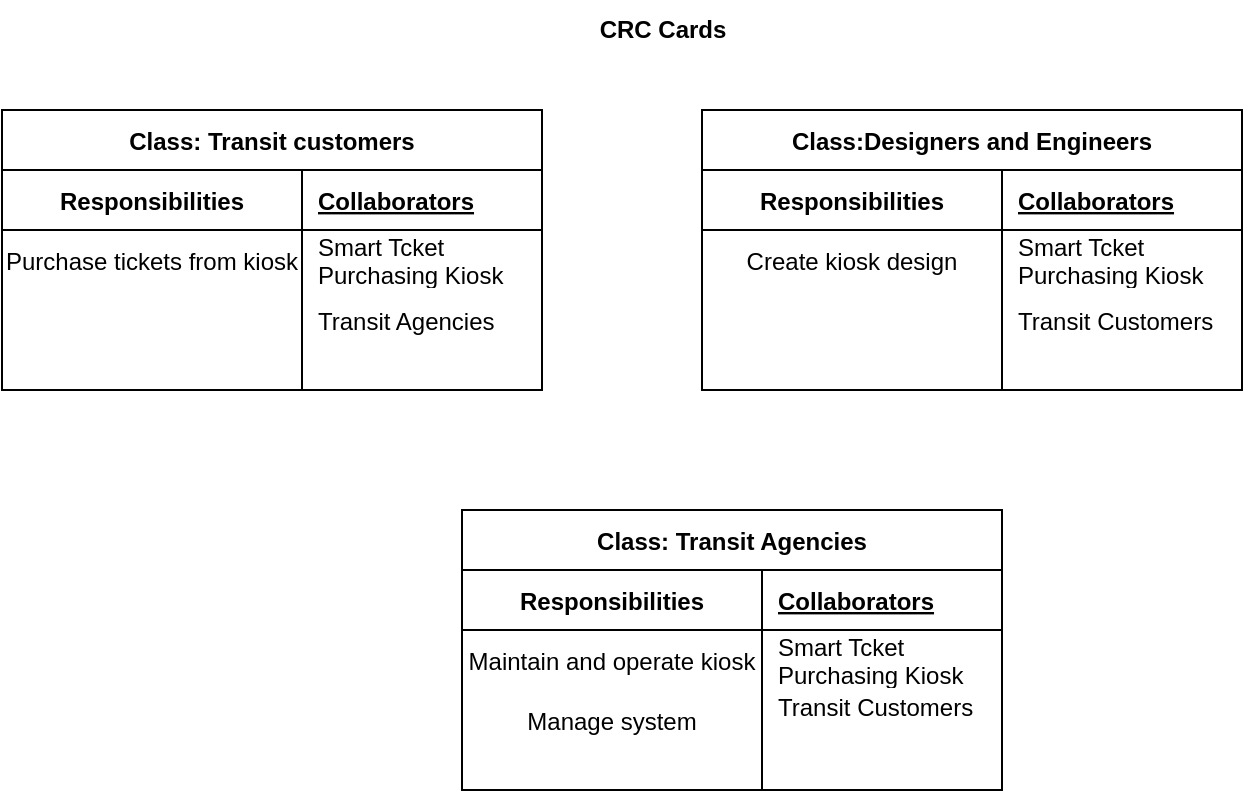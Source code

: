 <mxfile version="20.8.20" type="device"><diagram name="Page-1" id="KlD8DxrIQ6BAHN63v-Es"><mxGraphModel dx="880" dy="395" grid="1" gridSize="10" guides="1" tooltips="1" connect="1" arrows="1" fold="1" page="1" pageScale="1" pageWidth="850" pageHeight="1100" math="0" shadow="0"><root><mxCell id="0"/><mxCell id="1" parent="0"/><mxCell id="mtA7LcZc2gery7v6lbNX-15" value="Class: Transit customers" style="shape=table;startSize=30;container=1;collapsible=1;childLayout=tableLayout;fixedRows=1;rowLines=0;fontStyle=1;align=center;resizeLast=1;" vertex="1" parent="1"><mxGeometry x="90" y="160" width="270" height="140" as="geometry"/></mxCell><mxCell id="mtA7LcZc2gery7v6lbNX-16" value="" style="shape=tableRow;horizontal=0;startSize=0;swimlaneHead=0;swimlaneBody=0;fillColor=none;collapsible=0;dropTarget=0;points=[[0,0.5],[1,0.5]];portConstraint=eastwest;top=0;left=0;right=0;bottom=1;" vertex="1" parent="mtA7LcZc2gery7v6lbNX-15"><mxGeometry y="30" width="270" height="30" as="geometry"/></mxCell><mxCell id="mtA7LcZc2gery7v6lbNX-17" value="Responsibilities" style="shape=partialRectangle;connectable=0;fillColor=none;top=0;left=0;bottom=0;right=0;fontStyle=1;overflow=hidden;" vertex="1" parent="mtA7LcZc2gery7v6lbNX-16"><mxGeometry width="150" height="30" as="geometry"><mxRectangle width="150" height="30" as="alternateBounds"/></mxGeometry></mxCell><mxCell id="mtA7LcZc2gery7v6lbNX-18" value="Collaborators" style="shape=partialRectangle;connectable=0;fillColor=none;top=0;left=0;bottom=0;right=0;align=left;spacingLeft=6;fontStyle=5;overflow=hidden;" vertex="1" parent="mtA7LcZc2gery7v6lbNX-16"><mxGeometry x="150" width="120" height="30" as="geometry"><mxRectangle width="120" height="30" as="alternateBounds"/></mxGeometry></mxCell><mxCell id="mtA7LcZc2gery7v6lbNX-19" value="" style="shape=tableRow;horizontal=0;startSize=0;swimlaneHead=0;swimlaneBody=0;fillColor=none;collapsible=0;dropTarget=0;points=[[0,0.5],[1,0.5]];portConstraint=eastwest;top=0;left=0;right=0;bottom=0;" vertex="1" parent="mtA7LcZc2gery7v6lbNX-15"><mxGeometry y="60" width="270" height="30" as="geometry"/></mxCell><mxCell id="mtA7LcZc2gery7v6lbNX-20" value=" Purchase tickets from kiosk" style="shape=partialRectangle;connectable=0;fillColor=none;top=0;left=0;bottom=0;right=0;editable=1;overflow=hidden;" vertex="1" parent="mtA7LcZc2gery7v6lbNX-19"><mxGeometry width="150" height="30" as="geometry"><mxRectangle width="150" height="30" as="alternateBounds"/></mxGeometry></mxCell><mxCell id="mtA7LcZc2gery7v6lbNX-21" value="Smart Tcket &#10;Purchasing Kiosk" style="shape=partialRectangle;connectable=0;fillColor=none;top=0;left=0;bottom=0;right=0;align=left;spacingLeft=6;overflow=hidden;" vertex="1" parent="mtA7LcZc2gery7v6lbNX-19"><mxGeometry x="150" width="120" height="30" as="geometry"><mxRectangle width="120" height="30" as="alternateBounds"/></mxGeometry></mxCell><mxCell id="mtA7LcZc2gery7v6lbNX-22" value="" style="shape=tableRow;horizontal=0;startSize=0;swimlaneHead=0;swimlaneBody=0;fillColor=none;collapsible=0;dropTarget=0;points=[[0,0.5],[1,0.5]];portConstraint=eastwest;top=0;left=0;right=0;bottom=0;" vertex="1" parent="mtA7LcZc2gery7v6lbNX-15"><mxGeometry y="90" width="270" height="30" as="geometry"/></mxCell><mxCell id="mtA7LcZc2gery7v6lbNX-23" value="" style="shape=partialRectangle;connectable=0;fillColor=none;top=0;left=0;bottom=0;right=0;editable=1;overflow=hidden;" vertex="1" parent="mtA7LcZc2gery7v6lbNX-22"><mxGeometry width="150" height="30" as="geometry"><mxRectangle width="150" height="30" as="alternateBounds"/></mxGeometry></mxCell><mxCell id="mtA7LcZc2gery7v6lbNX-24" value="Transit Agencies" style="shape=partialRectangle;connectable=0;fillColor=none;top=0;left=0;bottom=0;right=0;align=left;spacingLeft=6;overflow=hidden;" vertex="1" parent="mtA7LcZc2gery7v6lbNX-22"><mxGeometry x="150" width="120" height="30" as="geometry"><mxRectangle width="120" height="30" as="alternateBounds"/></mxGeometry></mxCell><mxCell id="mtA7LcZc2gery7v6lbNX-25" value="" style="shape=tableRow;horizontal=0;startSize=0;swimlaneHead=0;swimlaneBody=0;fillColor=none;collapsible=0;dropTarget=0;points=[[0,0.5],[1,0.5]];portConstraint=eastwest;top=0;left=0;right=0;bottom=0;" vertex="1" parent="mtA7LcZc2gery7v6lbNX-15"><mxGeometry y="120" width="270" height="20" as="geometry"/></mxCell><mxCell id="mtA7LcZc2gery7v6lbNX-26" value="" style="shape=partialRectangle;connectable=0;fillColor=none;top=0;left=0;bottom=0;right=0;editable=1;overflow=hidden;" vertex="1" parent="mtA7LcZc2gery7v6lbNX-25"><mxGeometry width="150" height="20" as="geometry"><mxRectangle width="150" height="20" as="alternateBounds"/></mxGeometry></mxCell><mxCell id="mtA7LcZc2gery7v6lbNX-27" value="" style="shape=partialRectangle;connectable=0;fillColor=none;top=0;left=0;bottom=0;right=0;align=left;spacingLeft=6;overflow=hidden;" vertex="1" parent="mtA7LcZc2gery7v6lbNX-25"><mxGeometry x="150" width="120" height="20" as="geometry"><mxRectangle width="120" height="20" as="alternateBounds"/></mxGeometry></mxCell><mxCell id="mtA7LcZc2gery7v6lbNX-28" value="Class:Designers and Engineers" style="shape=table;startSize=30;container=1;collapsible=1;childLayout=tableLayout;fixedRows=1;rowLines=0;fontStyle=1;align=center;resizeLast=1;" vertex="1" parent="1"><mxGeometry x="440" y="160" width="270" height="140" as="geometry"/></mxCell><mxCell id="mtA7LcZc2gery7v6lbNX-29" value="" style="shape=tableRow;horizontal=0;startSize=0;swimlaneHead=0;swimlaneBody=0;fillColor=none;collapsible=0;dropTarget=0;points=[[0,0.5],[1,0.5]];portConstraint=eastwest;top=0;left=0;right=0;bottom=1;" vertex="1" parent="mtA7LcZc2gery7v6lbNX-28"><mxGeometry y="30" width="270" height="30" as="geometry"/></mxCell><mxCell id="mtA7LcZc2gery7v6lbNX-30" value="Responsibilities" style="shape=partialRectangle;connectable=0;fillColor=none;top=0;left=0;bottom=0;right=0;fontStyle=1;overflow=hidden;" vertex="1" parent="mtA7LcZc2gery7v6lbNX-29"><mxGeometry width="150" height="30" as="geometry"><mxRectangle width="150" height="30" as="alternateBounds"/></mxGeometry></mxCell><mxCell id="mtA7LcZc2gery7v6lbNX-31" value="Collaborators" style="shape=partialRectangle;connectable=0;fillColor=none;top=0;left=0;bottom=0;right=0;align=left;spacingLeft=6;fontStyle=5;overflow=hidden;" vertex="1" parent="mtA7LcZc2gery7v6lbNX-29"><mxGeometry x="150" width="120" height="30" as="geometry"><mxRectangle width="120" height="30" as="alternateBounds"/></mxGeometry></mxCell><mxCell id="mtA7LcZc2gery7v6lbNX-32" value="" style="shape=tableRow;horizontal=0;startSize=0;swimlaneHead=0;swimlaneBody=0;fillColor=none;collapsible=0;dropTarget=0;points=[[0,0.5],[1,0.5]];portConstraint=eastwest;top=0;left=0;right=0;bottom=0;" vertex="1" parent="mtA7LcZc2gery7v6lbNX-28"><mxGeometry y="60" width="270" height="30" as="geometry"/></mxCell><mxCell id="mtA7LcZc2gery7v6lbNX-33" value="Create kiosk design" style="shape=partialRectangle;connectable=0;fillColor=none;top=0;left=0;bottom=0;right=0;editable=1;overflow=hidden;" vertex="1" parent="mtA7LcZc2gery7v6lbNX-32"><mxGeometry width="150" height="30" as="geometry"><mxRectangle width="150" height="30" as="alternateBounds"/></mxGeometry></mxCell><mxCell id="mtA7LcZc2gery7v6lbNX-34" value="Smart Tcket &#10;Purchasing Kiosk" style="shape=partialRectangle;connectable=0;fillColor=none;top=0;left=0;bottom=0;right=0;align=left;spacingLeft=6;overflow=hidden;" vertex="1" parent="mtA7LcZc2gery7v6lbNX-32"><mxGeometry x="150" width="120" height="30" as="geometry"><mxRectangle width="120" height="30" as="alternateBounds"/></mxGeometry></mxCell><mxCell id="mtA7LcZc2gery7v6lbNX-35" value="" style="shape=tableRow;horizontal=0;startSize=0;swimlaneHead=0;swimlaneBody=0;fillColor=none;collapsible=0;dropTarget=0;points=[[0,0.5],[1,0.5]];portConstraint=eastwest;top=0;left=0;right=0;bottom=0;" vertex="1" parent="mtA7LcZc2gery7v6lbNX-28"><mxGeometry y="90" width="270" height="30" as="geometry"/></mxCell><mxCell id="mtA7LcZc2gery7v6lbNX-36" value="" style="shape=partialRectangle;connectable=0;fillColor=none;top=0;left=0;bottom=0;right=0;editable=1;overflow=hidden;" vertex="1" parent="mtA7LcZc2gery7v6lbNX-35"><mxGeometry width="150" height="30" as="geometry"><mxRectangle width="150" height="30" as="alternateBounds"/></mxGeometry></mxCell><mxCell id="mtA7LcZc2gery7v6lbNX-37" value="Transit Customers" style="shape=partialRectangle;connectable=0;fillColor=none;top=0;left=0;bottom=0;right=0;align=left;spacingLeft=6;overflow=hidden;" vertex="1" parent="mtA7LcZc2gery7v6lbNX-35"><mxGeometry x="150" width="120" height="30" as="geometry"><mxRectangle width="120" height="30" as="alternateBounds"/></mxGeometry></mxCell><mxCell id="mtA7LcZc2gery7v6lbNX-38" value="" style="shape=tableRow;horizontal=0;startSize=0;swimlaneHead=0;swimlaneBody=0;fillColor=none;collapsible=0;dropTarget=0;points=[[0,0.5],[1,0.5]];portConstraint=eastwest;top=0;left=0;right=0;bottom=0;" vertex="1" parent="mtA7LcZc2gery7v6lbNX-28"><mxGeometry y="120" width="270" height="20" as="geometry"/></mxCell><mxCell id="mtA7LcZc2gery7v6lbNX-39" value="" style="shape=partialRectangle;connectable=0;fillColor=none;top=0;left=0;bottom=0;right=0;editable=1;overflow=hidden;" vertex="1" parent="mtA7LcZc2gery7v6lbNX-38"><mxGeometry width="150" height="20" as="geometry"><mxRectangle width="150" height="20" as="alternateBounds"/></mxGeometry></mxCell><mxCell id="mtA7LcZc2gery7v6lbNX-40" value="" style="shape=partialRectangle;connectable=0;fillColor=none;top=0;left=0;bottom=0;right=0;align=left;spacingLeft=6;overflow=hidden;" vertex="1" parent="mtA7LcZc2gery7v6lbNX-38"><mxGeometry x="150" width="120" height="20" as="geometry"><mxRectangle width="120" height="20" as="alternateBounds"/></mxGeometry></mxCell><mxCell id="mtA7LcZc2gery7v6lbNX-41" value="Class: Transit Agencies" style="shape=table;startSize=30;container=1;collapsible=1;childLayout=tableLayout;fixedRows=1;rowLines=0;fontStyle=1;align=center;resizeLast=1;" vertex="1" parent="1"><mxGeometry x="320" y="360" width="270" height="140" as="geometry"/></mxCell><mxCell id="mtA7LcZc2gery7v6lbNX-42" value="" style="shape=tableRow;horizontal=0;startSize=0;swimlaneHead=0;swimlaneBody=0;fillColor=none;collapsible=0;dropTarget=0;points=[[0,0.5],[1,0.5]];portConstraint=eastwest;top=0;left=0;right=0;bottom=1;" vertex="1" parent="mtA7LcZc2gery7v6lbNX-41"><mxGeometry y="30" width="270" height="30" as="geometry"/></mxCell><mxCell id="mtA7LcZc2gery7v6lbNX-43" value="Responsibilities" style="shape=partialRectangle;connectable=0;fillColor=none;top=0;left=0;bottom=0;right=0;fontStyle=1;overflow=hidden;" vertex="1" parent="mtA7LcZc2gery7v6lbNX-42"><mxGeometry width="150" height="30" as="geometry"><mxRectangle width="150" height="30" as="alternateBounds"/></mxGeometry></mxCell><mxCell id="mtA7LcZc2gery7v6lbNX-44" value="Collaborators" style="shape=partialRectangle;connectable=0;fillColor=none;top=0;left=0;bottom=0;right=0;align=left;spacingLeft=6;fontStyle=5;overflow=hidden;" vertex="1" parent="mtA7LcZc2gery7v6lbNX-42"><mxGeometry x="150" width="120" height="30" as="geometry"><mxRectangle width="120" height="30" as="alternateBounds"/></mxGeometry></mxCell><mxCell id="mtA7LcZc2gery7v6lbNX-45" value="" style="shape=tableRow;horizontal=0;startSize=0;swimlaneHead=0;swimlaneBody=0;fillColor=none;collapsible=0;dropTarget=0;points=[[0,0.5],[1,0.5]];portConstraint=eastwest;top=0;left=0;right=0;bottom=0;" vertex="1" parent="mtA7LcZc2gery7v6lbNX-41"><mxGeometry y="60" width="270" height="30" as="geometry"/></mxCell><mxCell id="mtA7LcZc2gery7v6lbNX-46" value="Maintain and operate kiosk" style="shape=partialRectangle;connectable=0;fillColor=none;top=0;left=0;bottom=0;right=0;editable=1;overflow=hidden;" vertex="1" parent="mtA7LcZc2gery7v6lbNX-45"><mxGeometry width="150" height="30" as="geometry"><mxRectangle width="150" height="30" as="alternateBounds"/></mxGeometry></mxCell><mxCell id="mtA7LcZc2gery7v6lbNX-47" value="Smart Tcket &#10;Purchasing Kiosk" style="shape=partialRectangle;connectable=0;fillColor=none;top=0;left=0;bottom=0;right=0;align=left;spacingLeft=6;overflow=hidden;" vertex="1" parent="mtA7LcZc2gery7v6lbNX-45"><mxGeometry x="150" width="120" height="30" as="geometry"><mxRectangle width="120" height="30" as="alternateBounds"/></mxGeometry></mxCell><mxCell id="mtA7LcZc2gery7v6lbNX-48" value="" style="shape=tableRow;horizontal=0;startSize=0;swimlaneHead=0;swimlaneBody=0;fillColor=none;collapsible=0;dropTarget=0;points=[[0,0.5],[1,0.5]];portConstraint=eastwest;top=0;left=0;right=0;bottom=0;" vertex="1" parent="mtA7LcZc2gery7v6lbNX-41"><mxGeometry y="90" width="270" height="30" as="geometry"/></mxCell><mxCell id="mtA7LcZc2gery7v6lbNX-49" value="Manage system" style="shape=partialRectangle;connectable=0;fillColor=none;top=0;left=0;bottom=0;right=0;editable=1;overflow=hidden;" vertex="1" parent="mtA7LcZc2gery7v6lbNX-48"><mxGeometry width="150" height="30" as="geometry"><mxRectangle width="150" height="30" as="alternateBounds"/></mxGeometry></mxCell><mxCell id="mtA7LcZc2gery7v6lbNX-50" value="Transit Customers&#10;&#10;" style="shape=partialRectangle;connectable=0;fillColor=none;top=0;left=0;bottom=0;right=0;align=left;spacingLeft=6;overflow=hidden;" vertex="1" parent="mtA7LcZc2gery7v6lbNX-48"><mxGeometry x="150" width="120" height="30" as="geometry"><mxRectangle width="120" height="30" as="alternateBounds"/></mxGeometry></mxCell><mxCell id="mtA7LcZc2gery7v6lbNX-51" value="" style="shape=tableRow;horizontal=0;startSize=0;swimlaneHead=0;swimlaneBody=0;fillColor=none;collapsible=0;dropTarget=0;points=[[0,0.5],[1,0.5]];portConstraint=eastwest;top=0;left=0;right=0;bottom=0;" vertex="1" parent="mtA7LcZc2gery7v6lbNX-41"><mxGeometry y="120" width="270" height="20" as="geometry"/></mxCell><mxCell id="mtA7LcZc2gery7v6lbNX-52" value="" style="shape=partialRectangle;connectable=0;fillColor=none;top=0;left=0;bottom=0;right=0;editable=1;overflow=hidden;" vertex="1" parent="mtA7LcZc2gery7v6lbNX-51"><mxGeometry width="150" height="20" as="geometry"><mxRectangle width="150" height="20" as="alternateBounds"/></mxGeometry></mxCell><mxCell id="mtA7LcZc2gery7v6lbNX-53" value="" style="shape=partialRectangle;connectable=0;fillColor=none;top=0;left=0;bottom=0;right=0;align=left;spacingLeft=6;overflow=hidden;" vertex="1" parent="mtA7LcZc2gery7v6lbNX-51"><mxGeometry x="150" width="120" height="20" as="geometry"><mxRectangle width="120" height="20" as="alternateBounds"/></mxGeometry></mxCell><mxCell id="mtA7LcZc2gery7v6lbNX-54" value="&lt;b&gt;CRC Cards&lt;/b&gt;" style="text;html=1;align=center;verticalAlign=middle;resizable=0;points=[];autosize=1;strokeColor=none;fillColor=none;" vertex="1" parent="1"><mxGeometry x="375" y="105" width="90" height="30" as="geometry"/></mxCell></root></mxGraphModel></diagram></mxfile>